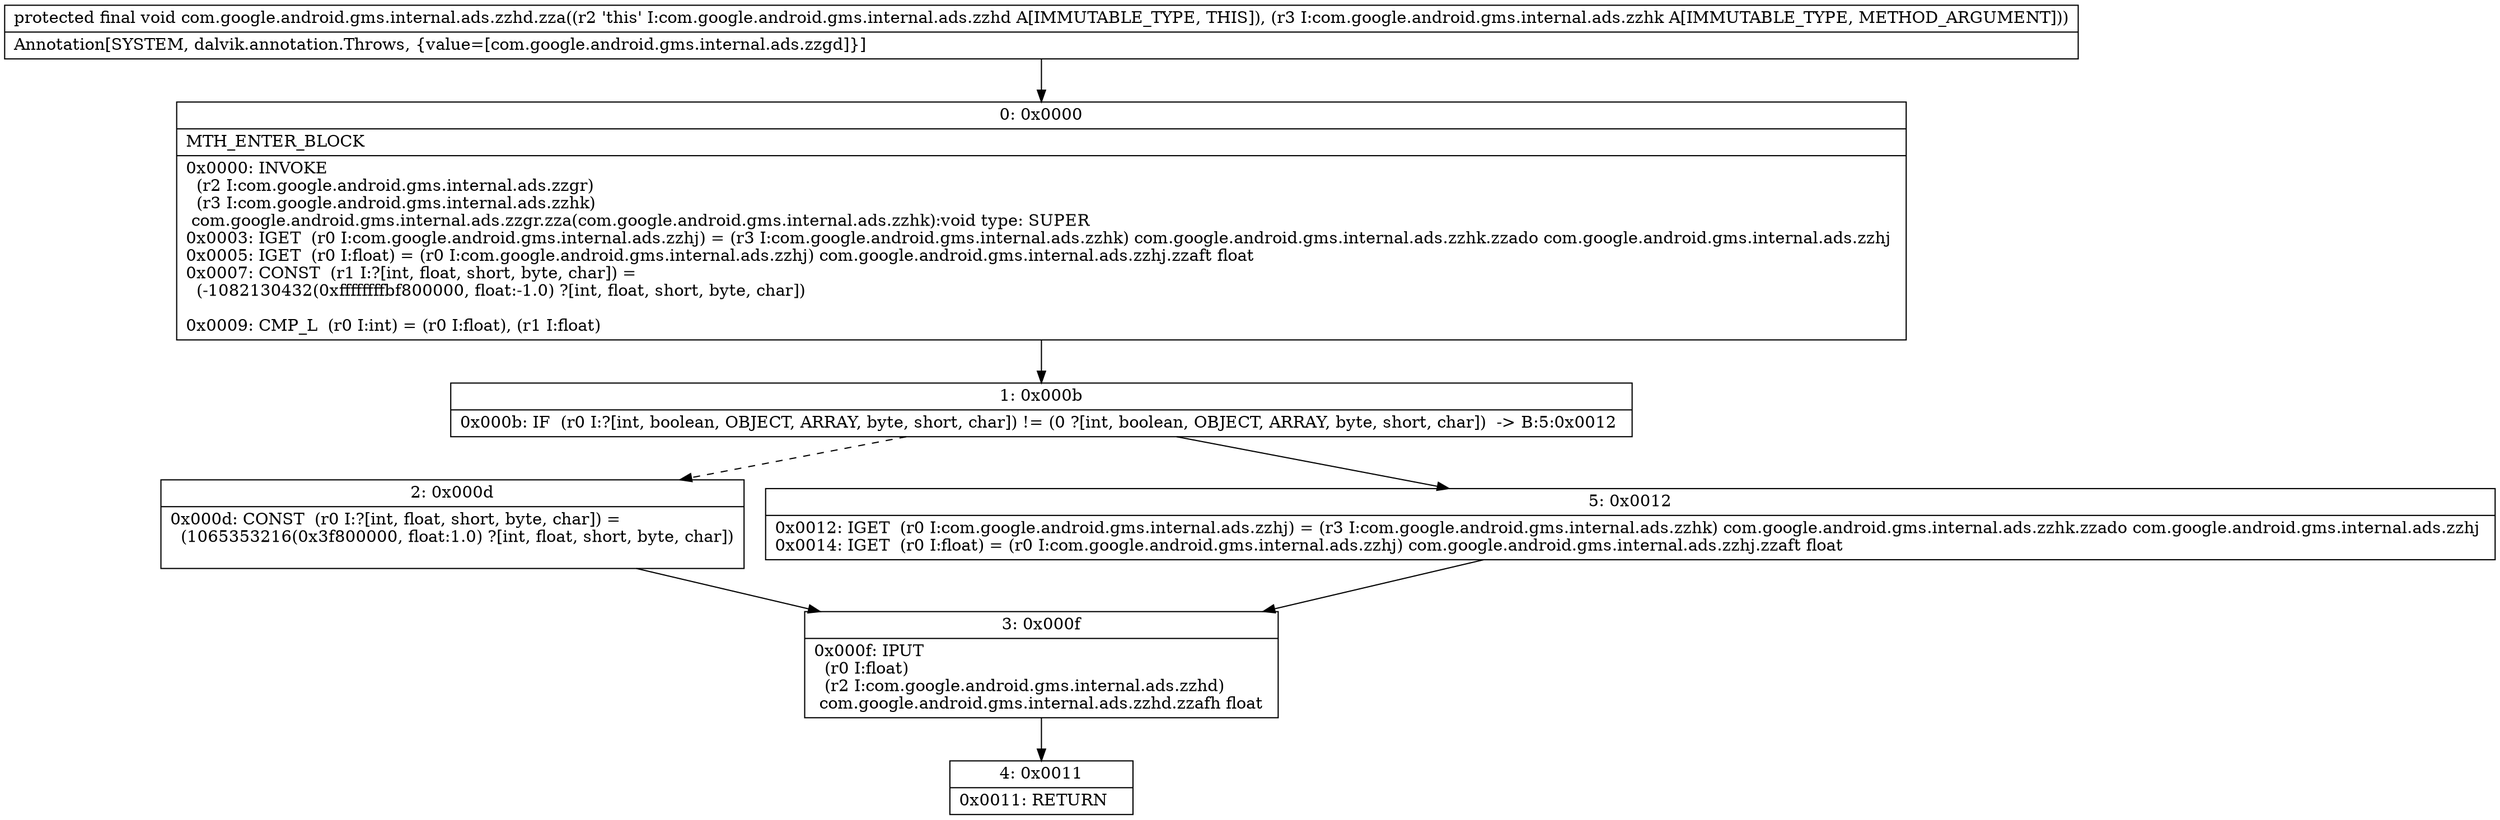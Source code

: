 digraph "CFG forcom.google.android.gms.internal.ads.zzhd.zza(Lcom\/google\/android\/gms\/internal\/ads\/zzhk;)V" {
Node_0 [shape=record,label="{0\:\ 0x0000|MTH_ENTER_BLOCK\l|0x0000: INVOKE  \l  (r2 I:com.google.android.gms.internal.ads.zzgr)\l  (r3 I:com.google.android.gms.internal.ads.zzhk)\l com.google.android.gms.internal.ads.zzgr.zza(com.google.android.gms.internal.ads.zzhk):void type: SUPER \l0x0003: IGET  (r0 I:com.google.android.gms.internal.ads.zzhj) = (r3 I:com.google.android.gms.internal.ads.zzhk) com.google.android.gms.internal.ads.zzhk.zzado com.google.android.gms.internal.ads.zzhj \l0x0005: IGET  (r0 I:float) = (r0 I:com.google.android.gms.internal.ads.zzhj) com.google.android.gms.internal.ads.zzhj.zzaft float \l0x0007: CONST  (r1 I:?[int, float, short, byte, char]) = \l  (\-1082130432(0xffffffffbf800000, float:\-1.0) ?[int, float, short, byte, char])\l \l0x0009: CMP_L  (r0 I:int) = (r0 I:float), (r1 I:float) \l}"];
Node_1 [shape=record,label="{1\:\ 0x000b|0x000b: IF  (r0 I:?[int, boolean, OBJECT, ARRAY, byte, short, char]) != (0 ?[int, boolean, OBJECT, ARRAY, byte, short, char])  \-\> B:5:0x0012 \l}"];
Node_2 [shape=record,label="{2\:\ 0x000d|0x000d: CONST  (r0 I:?[int, float, short, byte, char]) = \l  (1065353216(0x3f800000, float:1.0) ?[int, float, short, byte, char])\l \l}"];
Node_3 [shape=record,label="{3\:\ 0x000f|0x000f: IPUT  \l  (r0 I:float)\l  (r2 I:com.google.android.gms.internal.ads.zzhd)\l com.google.android.gms.internal.ads.zzhd.zzafh float \l}"];
Node_4 [shape=record,label="{4\:\ 0x0011|0x0011: RETURN   \l}"];
Node_5 [shape=record,label="{5\:\ 0x0012|0x0012: IGET  (r0 I:com.google.android.gms.internal.ads.zzhj) = (r3 I:com.google.android.gms.internal.ads.zzhk) com.google.android.gms.internal.ads.zzhk.zzado com.google.android.gms.internal.ads.zzhj \l0x0014: IGET  (r0 I:float) = (r0 I:com.google.android.gms.internal.ads.zzhj) com.google.android.gms.internal.ads.zzhj.zzaft float \l}"];
MethodNode[shape=record,label="{protected final void com.google.android.gms.internal.ads.zzhd.zza((r2 'this' I:com.google.android.gms.internal.ads.zzhd A[IMMUTABLE_TYPE, THIS]), (r3 I:com.google.android.gms.internal.ads.zzhk A[IMMUTABLE_TYPE, METHOD_ARGUMENT]))  | Annotation[SYSTEM, dalvik.annotation.Throws, \{value=[com.google.android.gms.internal.ads.zzgd]\}]\l}"];
MethodNode -> Node_0;
Node_0 -> Node_1;
Node_1 -> Node_2[style=dashed];
Node_1 -> Node_5;
Node_2 -> Node_3;
Node_3 -> Node_4;
Node_5 -> Node_3;
}

